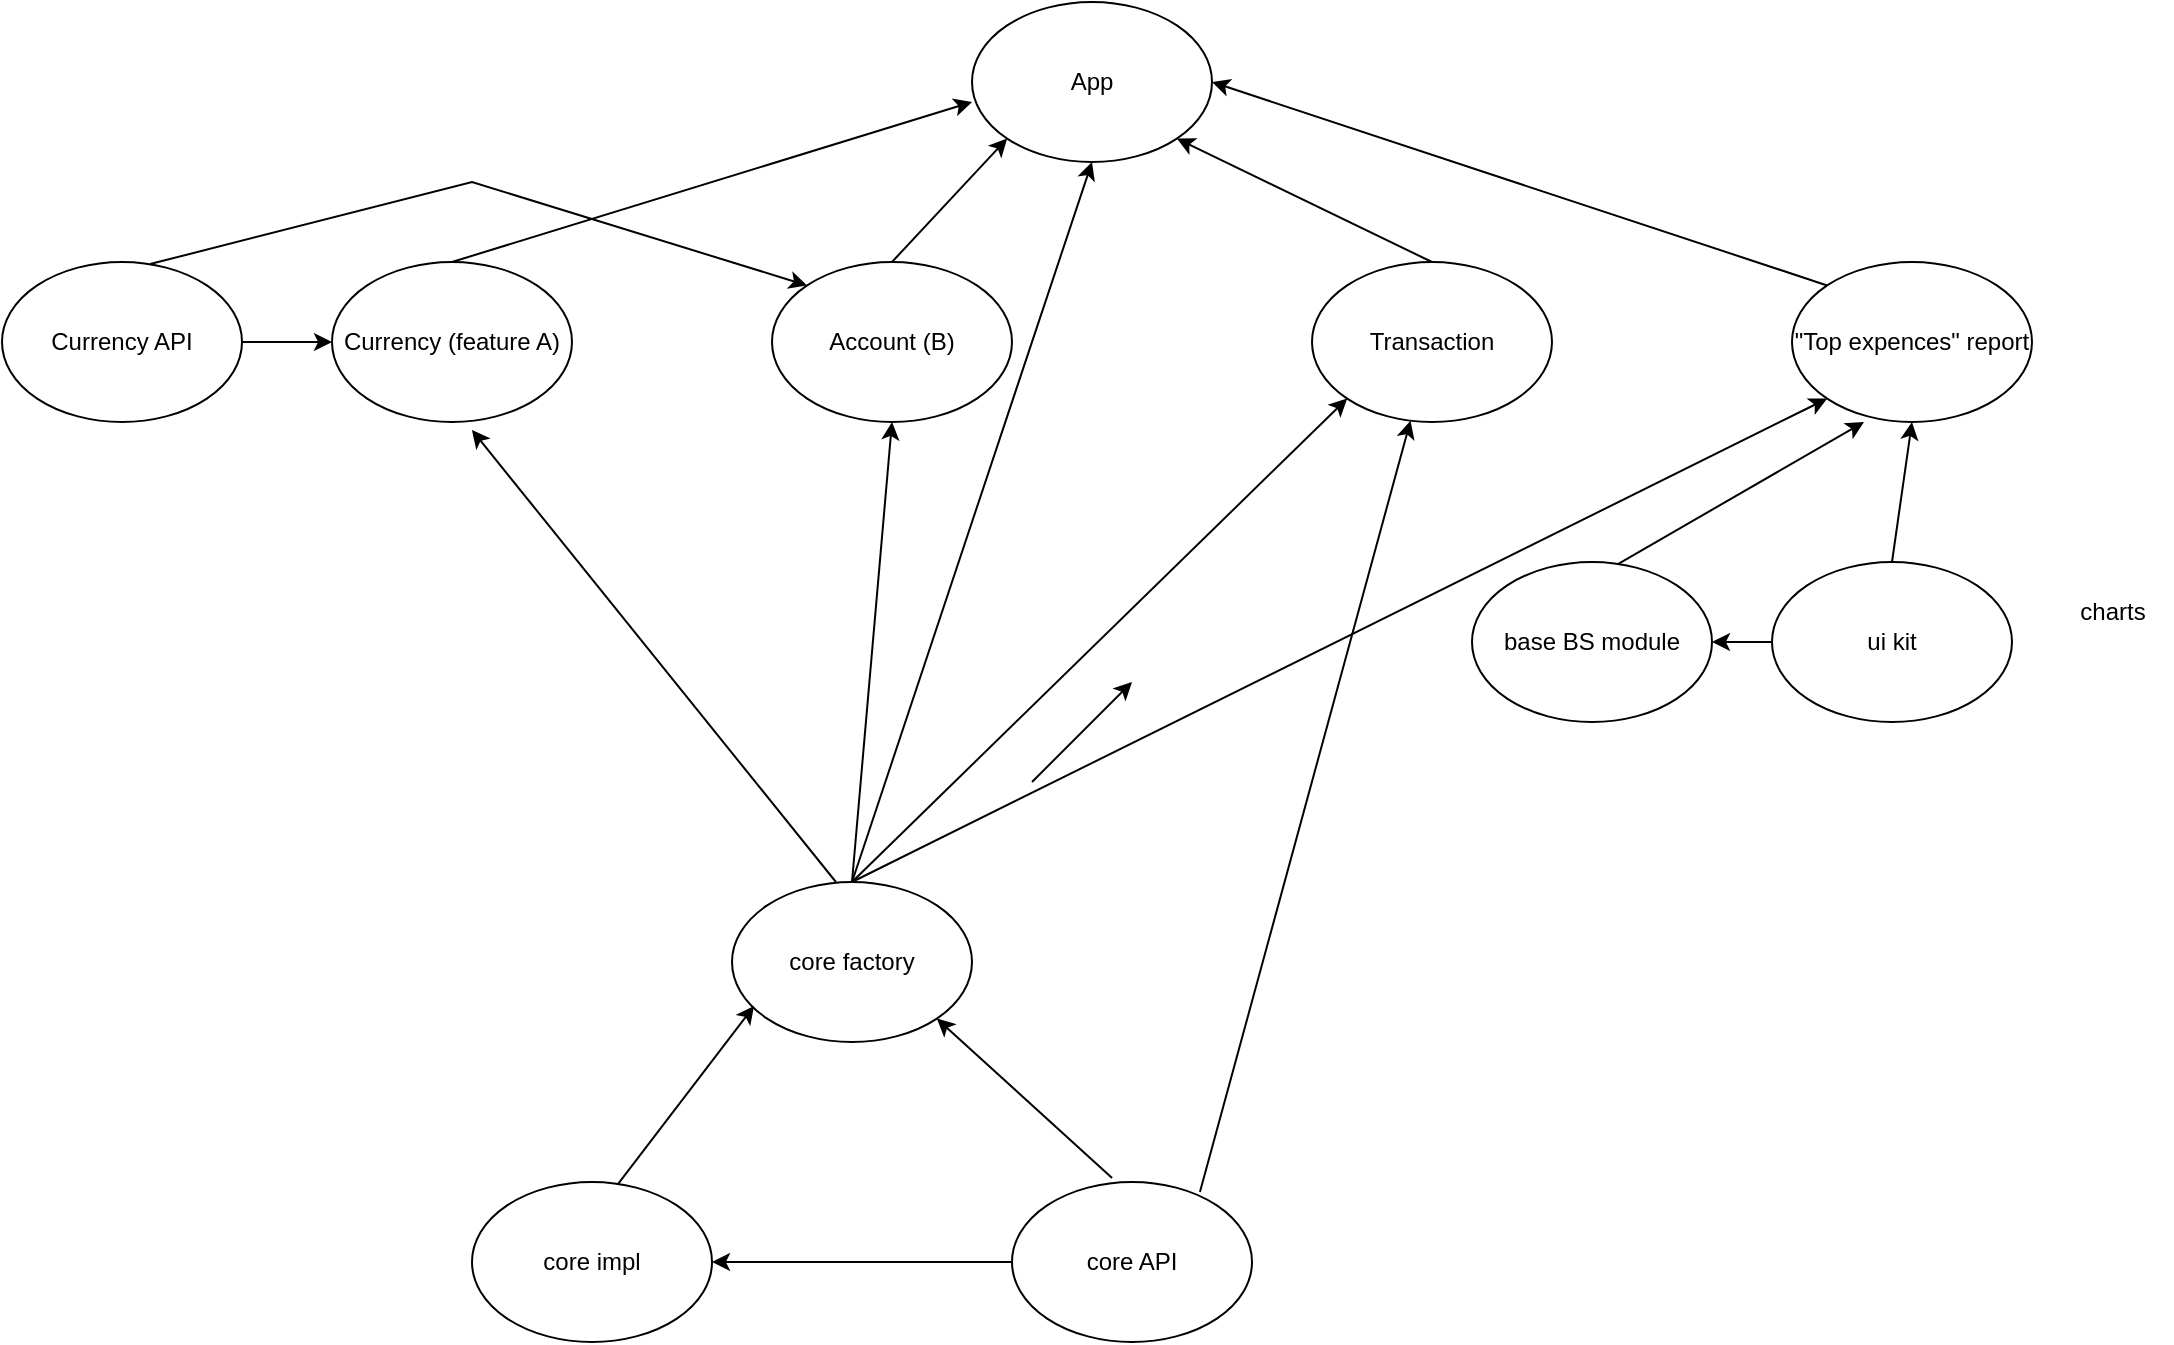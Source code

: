 <mxfile version="21.0.2" type="github">
  <diagram name="Page-1" id="9f46799a-70d6-7492-0946-bef42562c5a5">
    <mxGraphModel dx="1386" dy="1641" grid="1" gridSize="10" guides="1" tooltips="1" connect="1" arrows="1" fold="1" page="1" pageScale="1" pageWidth="1100" pageHeight="850" background="none" math="0" shadow="0">
      <root>
        <mxCell id="0" />
        <mxCell id="1" parent="0" />
        <mxCell id="ABxh47Di80QtA0GNeFFu-1" value="App" style="ellipse;whiteSpace=wrap;html=1;" vertex="1" parent="1">
          <mxGeometry x="490" y="-820" width="120" height="80" as="geometry" />
        </mxCell>
        <mxCell id="ABxh47Di80QtA0GNeFFu-2" value="Currency (feature A)" style="ellipse;whiteSpace=wrap;html=1;" vertex="1" parent="1">
          <mxGeometry x="170" y="-690" width="120" height="80" as="geometry" />
        </mxCell>
        <mxCell id="ABxh47Di80QtA0GNeFFu-3" value="Account (B)" style="ellipse;whiteSpace=wrap;html=1;" vertex="1" parent="1">
          <mxGeometry x="390" y="-690" width="120" height="80" as="geometry" />
        </mxCell>
        <mxCell id="ABxh47Di80QtA0GNeFFu-4" value="Transaction" style="ellipse;whiteSpace=wrap;html=1;" vertex="1" parent="1">
          <mxGeometry x="660" y="-690" width="120" height="80" as="geometry" />
        </mxCell>
        <mxCell id="ABxh47Di80QtA0GNeFFu-5" value="&quot;Top expences&quot; report" style="ellipse;whiteSpace=wrap;html=1;" vertex="1" parent="1">
          <mxGeometry x="900" y="-690" width="120" height="80" as="geometry" />
        </mxCell>
        <mxCell id="ABxh47Di80QtA0GNeFFu-6" value="ui kit" style="ellipse;whiteSpace=wrap;html=1;" vertex="1" parent="1">
          <mxGeometry x="890" y="-540" width="120" height="80" as="geometry" />
        </mxCell>
        <mxCell id="ABxh47Di80QtA0GNeFFu-7" value="" style="endArrow=classic;html=1;rounded=0;entryX=0.5;entryY=1;entryDx=0;entryDy=0;exitX=0.5;exitY=0;exitDx=0;exitDy=0;" edge="1" parent="1" source="ABxh47Di80QtA0GNeFFu-6" target="ABxh47Di80QtA0GNeFFu-5">
          <mxGeometry width="50" height="50" relative="1" as="geometry">
            <mxPoint x="360" y="-500" as="sourcePoint" />
            <mxPoint x="410" y="-550" as="targetPoint" />
          </mxGeometry>
        </mxCell>
        <mxCell id="ABxh47Di80QtA0GNeFFu-9" value="charts&lt;br&gt;" style="text;html=1;align=center;verticalAlign=middle;resizable=0;points=[];autosize=1;strokeColor=none;fillColor=none;" vertex="1" parent="1">
          <mxGeometry x="1030" y="-530" width="60" height="30" as="geometry" />
        </mxCell>
        <mxCell id="ABxh47Di80QtA0GNeFFu-10" value="base BS module" style="ellipse;whiteSpace=wrap;html=1;" vertex="1" parent="1">
          <mxGeometry x="740" y="-540" width="120" height="80" as="geometry" />
        </mxCell>
        <mxCell id="ABxh47Di80QtA0GNeFFu-11" value="core factory" style="ellipse;whiteSpace=wrap;html=1;" vertex="1" parent="1">
          <mxGeometry x="370" y="-380" width="120" height="80" as="geometry" />
        </mxCell>
        <mxCell id="ABxh47Di80QtA0GNeFFu-12" value="core API" style="ellipse;whiteSpace=wrap;html=1;" vertex="1" parent="1">
          <mxGeometry x="510" y="-230" width="120" height="80" as="geometry" />
        </mxCell>
        <mxCell id="ABxh47Di80QtA0GNeFFu-13" value="core impl" style="ellipse;whiteSpace=wrap;html=1;" vertex="1" parent="1">
          <mxGeometry x="240" y="-230" width="120" height="80" as="geometry" />
        </mxCell>
        <mxCell id="ABxh47Di80QtA0GNeFFu-14" value="" style="endArrow=classic;html=1;rounded=0;exitX=0.783;exitY=0.063;exitDx=0;exitDy=0;exitPerimeter=0;" edge="1" parent="1" source="ABxh47Di80QtA0GNeFFu-12" target="ABxh47Di80QtA0GNeFFu-4">
          <mxGeometry width="50" height="50" relative="1" as="geometry">
            <mxPoint x="610" y="-220" as="sourcePoint" />
            <mxPoint x="660" y="-270" as="targetPoint" />
          </mxGeometry>
        </mxCell>
        <mxCell id="ABxh47Di80QtA0GNeFFu-15" value="" style="endArrow=classic;html=1;rounded=0;exitX=0.608;exitY=0.013;exitDx=0;exitDy=0;exitPerimeter=0;entryX=0.092;entryY=0.775;entryDx=0;entryDy=0;entryPerimeter=0;" edge="1" parent="1" source="ABxh47Di80QtA0GNeFFu-13" target="ABxh47Di80QtA0GNeFFu-11">
          <mxGeometry width="50" height="50" relative="1" as="geometry">
            <mxPoint x="300" y="-300" as="sourcePoint" />
            <mxPoint x="350" y="-350" as="targetPoint" />
          </mxGeometry>
        </mxCell>
        <mxCell id="ABxh47Di80QtA0GNeFFu-17" value="" style="endArrow=classic;html=1;rounded=0;exitX=0;exitY=0.5;exitDx=0;exitDy=0;entryX=1;entryY=0.5;entryDx=0;entryDy=0;" edge="1" parent="1" source="ABxh47Di80QtA0GNeFFu-12" target="ABxh47Di80QtA0GNeFFu-13">
          <mxGeometry width="50" height="50" relative="1" as="geometry">
            <mxPoint x="520" y="-430" as="sourcePoint" />
            <mxPoint x="570" y="-480" as="targetPoint" />
          </mxGeometry>
        </mxCell>
        <mxCell id="ABxh47Di80QtA0GNeFFu-18" value="" style="endArrow=classic;html=1;rounded=0;exitX=0.417;exitY=-0.025;exitDx=0;exitDy=0;exitPerimeter=0;entryX=1;entryY=1;entryDx=0;entryDy=0;" edge="1" parent="1" source="ABxh47Di80QtA0GNeFFu-12" target="ABxh47Di80QtA0GNeFFu-11">
          <mxGeometry width="50" height="50" relative="1" as="geometry">
            <mxPoint x="520" y="-430" as="sourcePoint" />
            <mxPoint x="570" y="-480" as="targetPoint" />
          </mxGeometry>
        </mxCell>
        <mxCell id="ABxh47Di80QtA0GNeFFu-19" value="" style="endArrow=classic;html=1;rounded=0;exitX=0.5;exitY=0;exitDx=0;exitDy=0;entryX=0.5;entryY=1;entryDx=0;entryDy=0;" edge="1" parent="1" source="ABxh47Di80QtA0GNeFFu-11" target="ABxh47Di80QtA0GNeFFu-3">
          <mxGeometry width="50" height="50" relative="1" as="geometry">
            <mxPoint x="520" y="-430" as="sourcePoint" />
            <mxPoint x="570" y="-480" as="targetPoint" />
          </mxGeometry>
        </mxCell>
        <mxCell id="ABxh47Di80QtA0GNeFFu-20" value="" style="endArrow=classic;html=1;rounded=0;exitX=0.433;exitY=0;exitDx=0;exitDy=0;exitPerimeter=0;entryX=0.583;entryY=1.05;entryDx=0;entryDy=0;entryPerimeter=0;" edge="1" parent="1" source="ABxh47Di80QtA0GNeFFu-11" target="ABxh47Di80QtA0GNeFFu-2">
          <mxGeometry width="50" height="50" relative="1" as="geometry">
            <mxPoint x="405" y="-440" as="sourcePoint" />
            <mxPoint x="455" y="-490" as="targetPoint" />
          </mxGeometry>
        </mxCell>
        <mxCell id="ABxh47Di80QtA0GNeFFu-21" value="" style="endArrow=classic;html=1;rounded=0;entryX=1;entryY=0.5;entryDx=0;entryDy=0;" edge="1" parent="1" target="ABxh47Di80QtA0GNeFFu-10">
          <mxGeometry width="50" height="50" relative="1" as="geometry">
            <mxPoint x="890" y="-500" as="sourcePoint" />
            <mxPoint x="570" y="-480" as="targetPoint" />
          </mxGeometry>
        </mxCell>
        <mxCell id="ABxh47Di80QtA0GNeFFu-22" value="" style="endArrow=classic;html=1;rounded=0;exitX=0.5;exitY=0;exitDx=0;exitDy=0;entryX=0;entryY=1;entryDx=0;entryDy=0;" edge="1" parent="1" source="ABxh47Di80QtA0GNeFFu-11" target="ABxh47Di80QtA0GNeFFu-4">
          <mxGeometry width="50" height="50" relative="1" as="geometry">
            <mxPoint x="520" y="-430" as="sourcePoint" />
            <mxPoint x="570" y="-480" as="targetPoint" />
          </mxGeometry>
        </mxCell>
        <mxCell id="ABxh47Di80QtA0GNeFFu-23" value="" style="endArrow=classic;html=1;rounded=0;exitX=0.5;exitY=0;exitDx=0;exitDy=0;entryX=0;entryY=1;entryDx=0;entryDy=0;" edge="1" parent="1" source="ABxh47Di80QtA0GNeFFu-11" target="ABxh47Di80QtA0GNeFFu-5">
          <mxGeometry width="50" height="50" relative="1" as="geometry">
            <mxPoint x="520" y="-430" as="sourcePoint" />
            <mxPoint x="570" y="-480" as="targetPoint" />
          </mxGeometry>
        </mxCell>
        <mxCell id="ABxh47Di80QtA0GNeFFu-24" value="" style="endArrow=classic;html=1;rounded=0;exitX=0.5;exitY=0;exitDx=0;exitDy=0;entryX=0;entryY=0.625;entryDx=0;entryDy=0;entryPerimeter=0;" edge="1" parent="1" source="ABxh47Di80QtA0GNeFFu-2" target="ABxh47Di80QtA0GNeFFu-1">
          <mxGeometry width="50" height="50" relative="1" as="geometry">
            <mxPoint x="520" y="-430" as="sourcePoint" />
            <mxPoint x="570" y="-480" as="targetPoint" />
          </mxGeometry>
        </mxCell>
        <mxCell id="ABxh47Di80QtA0GNeFFu-25" value="" style="endArrow=classic;html=1;rounded=0;exitX=0.5;exitY=0;exitDx=0;exitDy=0;entryX=0;entryY=1;entryDx=0;entryDy=0;" edge="1" parent="1" source="ABxh47Di80QtA0GNeFFu-3" target="ABxh47Di80QtA0GNeFFu-1">
          <mxGeometry width="50" height="50" relative="1" as="geometry">
            <mxPoint x="520" y="-430" as="sourcePoint" />
            <mxPoint x="570" y="-480" as="targetPoint" />
          </mxGeometry>
        </mxCell>
        <mxCell id="ABxh47Di80QtA0GNeFFu-26" value="" style="endArrow=classic;html=1;rounded=0;exitX=0.5;exitY=0;exitDx=0;exitDy=0;entryX=1;entryY=1;entryDx=0;entryDy=0;" edge="1" parent="1" source="ABxh47Di80QtA0GNeFFu-4" target="ABxh47Di80QtA0GNeFFu-1">
          <mxGeometry width="50" height="50" relative="1" as="geometry">
            <mxPoint x="520" y="-430" as="sourcePoint" />
            <mxPoint x="570" y="-480" as="targetPoint" />
          </mxGeometry>
        </mxCell>
        <mxCell id="ABxh47Di80QtA0GNeFFu-27" value="" style="endArrow=classic;html=1;rounded=0;exitX=0;exitY=0;exitDx=0;exitDy=0;entryX=1;entryY=0.5;entryDx=0;entryDy=0;" edge="1" parent="1" source="ABxh47Di80QtA0GNeFFu-5" target="ABxh47Di80QtA0GNeFFu-1">
          <mxGeometry width="50" height="50" relative="1" as="geometry">
            <mxPoint x="520" y="-430" as="sourcePoint" />
            <mxPoint x="570" y="-480" as="targetPoint" />
          </mxGeometry>
        </mxCell>
        <mxCell id="ABxh47Di80QtA0GNeFFu-28" value="" style="endArrow=classic;html=1;rounded=0;exitX=0.5;exitY=0;exitDx=0;exitDy=0;entryX=0.5;entryY=1;entryDx=0;entryDy=0;" edge="1" parent="1" source="ABxh47Di80QtA0GNeFFu-11" target="ABxh47Di80QtA0GNeFFu-1">
          <mxGeometry width="50" height="50" relative="1" as="geometry">
            <mxPoint x="520" y="-430" as="sourcePoint" />
            <mxPoint x="570" y="-480" as="targetPoint" />
          </mxGeometry>
        </mxCell>
        <mxCell id="ABxh47Di80QtA0GNeFFu-29" value="Currency API" style="ellipse;whiteSpace=wrap;html=1;" vertex="1" parent="1">
          <mxGeometry x="5" y="-690" width="120" height="80" as="geometry" />
        </mxCell>
        <mxCell id="ABxh47Di80QtA0GNeFFu-33" value="" style="endArrow=classic;html=1;rounded=0;exitX=0.608;exitY=0.013;exitDx=0;exitDy=0;exitPerimeter=0;entryX=0.3;entryY=1;entryDx=0;entryDy=0;entryPerimeter=0;" edge="1" parent="1" source="ABxh47Di80QtA0GNeFFu-10" target="ABxh47Di80QtA0GNeFFu-5">
          <mxGeometry width="50" height="50" relative="1" as="geometry">
            <mxPoint x="850" y="-550" as="sourcePoint" />
            <mxPoint x="900" y="-600" as="targetPoint" />
          </mxGeometry>
        </mxCell>
        <mxCell id="ABxh47Di80QtA0GNeFFu-34" value="" style="endArrow=classic;html=1;rounded=0;exitX=1;exitY=0.5;exitDx=0;exitDy=0;entryX=0;entryY=0.5;entryDx=0;entryDy=0;" edge="1" parent="1" source="ABxh47Di80QtA0GNeFFu-29" target="ABxh47Di80QtA0GNeFFu-2">
          <mxGeometry width="50" height="50" relative="1" as="geometry">
            <mxPoint x="120" y="-740" as="sourcePoint" />
            <mxPoint x="170" y="-790" as="targetPoint" />
          </mxGeometry>
        </mxCell>
        <mxCell id="ABxh47Di80QtA0GNeFFu-35" value="" style="endArrow=classic;html=1;rounded=0;" edge="1" parent="1">
          <mxGeometry width="50" height="50" relative="1" as="geometry">
            <mxPoint x="520" y="-430" as="sourcePoint" />
            <mxPoint x="570" y="-480" as="targetPoint" />
          </mxGeometry>
        </mxCell>
        <mxCell id="ABxh47Di80QtA0GNeFFu-36" value="" style="endArrow=classic;html=1;rounded=0;exitX=0.617;exitY=0.013;exitDx=0;exitDy=0;exitPerimeter=0;entryX=0;entryY=0;entryDx=0;entryDy=0;" edge="1" parent="1" source="ABxh47Di80QtA0GNeFFu-29" target="ABxh47Di80QtA0GNeFFu-3">
          <mxGeometry width="50" height="50" relative="1" as="geometry">
            <mxPoint x="80" y="-740" as="sourcePoint" />
            <mxPoint x="130" y="-790" as="targetPoint" />
            <Array as="points">
              <mxPoint x="240" y="-730" />
            </Array>
          </mxGeometry>
        </mxCell>
      </root>
    </mxGraphModel>
  </diagram>
</mxfile>
